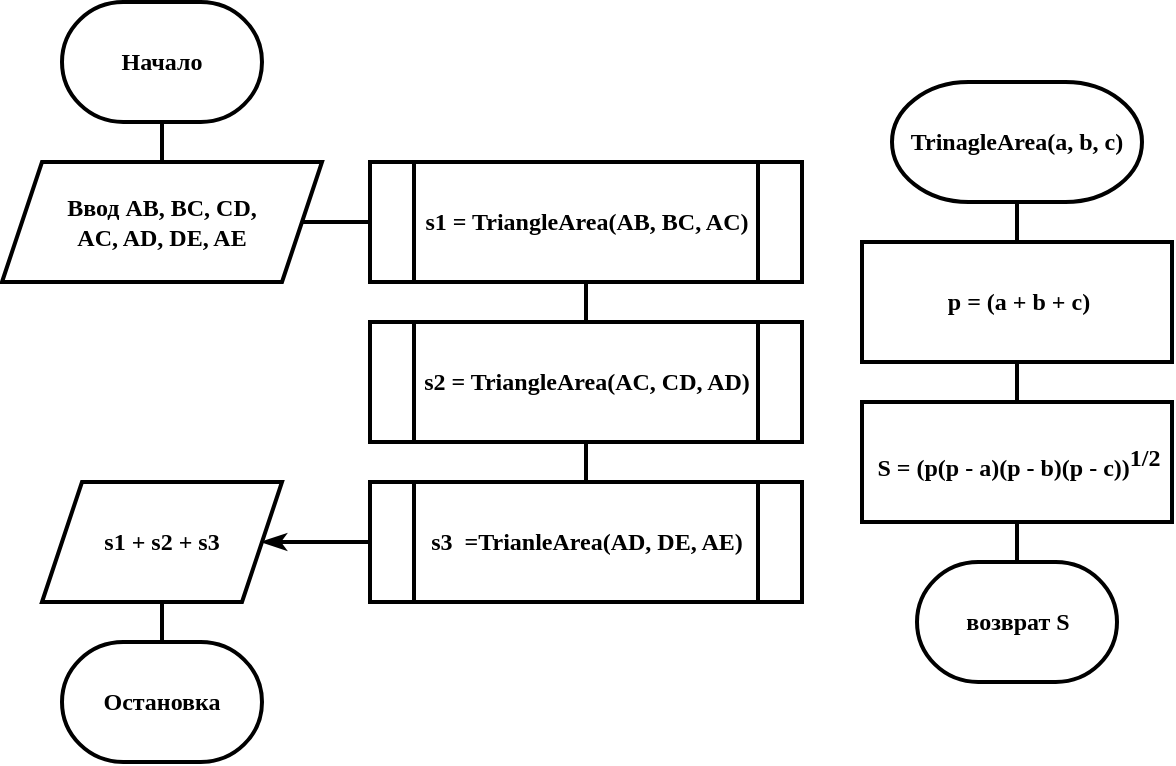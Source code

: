 <mxfile version="14.6.9" type="github">
  <diagram id="eZZpxYdVpgs_wxXjZtk5" name="Page-1">
    <mxGraphModel dx="1422" dy="762" grid="1" gridSize="10" guides="1" tooltips="1" connect="1" arrows="1" fold="1" page="1" pageScale="1" pageWidth="827" pageHeight="1169" math="0" shadow="0">
      <root>
        <mxCell id="0" />
        <mxCell id="1" parent="0" />
        <mxCell id="1gp9kKd6AoPWOsmjoUxT-1" value="Начало" style="strokeWidth=2;html=1;shape=mxgraph.flowchart.terminator;whiteSpace=wrap;fontFamily=Times New Roman;fontSize=12;fontStyle=1" vertex="1" parent="1">
          <mxGeometry x="90" y="70" width="100" height="60" as="geometry" />
        </mxCell>
        <mxCell id="1gp9kKd6AoPWOsmjoUxT-2" value="Ввод AB, BC, CD,&lt;br style=&quot;font-size: 12px;&quot;&gt;AC, AD, DE, AE" style="shape=parallelogram;perimeter=parallelogramPerimeter;whiteSpace=wrap;html=1;fixedSize=1;strokeWidth=2;fontFamily=Times New Roman;fontSize=12;fontStyle=1" vertex="1" parent="1">
          <mxGeometry x="60" y="150" width="160" height="60" as="geometry" />
        </mxCell>
        <mxCell id="1gp9kKd6AoPWOsmjoUxT-3" value="s1 = TriangleArea(AB, BC, AC)" style="shape=process;whiteSpace=wrap;html=1;backgroundOutline=1;strokeWidth=2;fontFamily=Times New Roman;fontSize=12;fontStyle=1" vertex="1" parent="1">
          <mxGeometry x="244" y="150" width="216" height="60" as="geometry" />
        </mxCell>
        <mxCell id="1gp9kKd6AoPWOsmjoUxT-8" value="s1 + s2 + s3" style="shape=parallelogram;perimeter=parallelogramPerimeter;whiteSpace=wrap;html=1;fixedSize=1;strokeWidth=2;fontFamily=Times New Roman;fontSize=12;fontStyle=1" vertex="1" parent="1">
          <mxGeometry x="80" y="310" width="120" height="60" as="geometry" />
        </mxCell>
        <mxCell id="1gp9kKd6AoPWOsmjoUxT-9" value="Остановка" style="strokeWidth=2;html=1;shape=mxgraph.flowchart.terminator;whiteSpace=wrap;fontFamily=Times New Roman;fontSize=12;fontStyle=1" vertex="1" parent="1">
          <mxGeometry x="90" y="390" width="100" height="60" as="geometry" />
        </mxCell>
        <mxCell id="1gp9kKd6AoPWOsmjoUxT-10" value="TrinagleArea(a, b, c)" style="strokeWidth=2;html=1;shape=mxgraph.flowchart.terminator;whiteSpace=wrap;fontFamily=Times New Roman;fontSize=12;fontStyle=1" vertex="1" parent="1">
          <mxGeometry x="505" y="110" width="125" height="60" as="geometry" />
        </mxCell>
        <mxCell id="1gp9kKd6AoPWOsmjoUxT-11" value="возврат S" style="strokeWidth=2;html=1;shape=mxgraph.flowchart.terminator;whiteSpace=wrap;fontFamily=Times New Roman;fontSize=12;fontStyle=1" vertex="1" parent="1">
          <mxGeometry x="517.5" y="350" width="100" height="60" as="geometry" />
        </mxCell>
        <mxCell id="1gp9kKd6AoPWOsmjoUxT-12" value="p = (a + b + c)" style="html=1;dashed=0;whitespace=wrap;strokeWidth=2;fontFamily=Times New Roman;fontSize=12;fontStyle=1" vertex="1" parent="1">
          <mxGeometry x="490" y="190" width="155" height="60" as="geometry" />
        </mxCell>
        <mxCell id="1gp9kKd6AoPWOsmjoUxT-13" value="S = (p(p - a)(p - b)(p - c))&lt;sup style=&quot;font-size: 12px;&quot;&gt;1/2&lt;/sup&gt;" style="html=1;dashed=0;whitespace=wrap;strokeWidth=2;fontFamily=Times New Roman;fontSize=12;fontStyle=1" vertex="1" parent="1">
          <mxGeometry x="490" y="270" width="155" height="60" as="geometry" />
        </mxCell>
        <mxCell id="1gp9kKd6AoPWOsmjoUxT-14" value="s2 = TriangleArea(AC, CD, AD)" style="shape=process;whiteSpace=wrap;html=1;backgroundOutline=1;strokeWidth=2;fontFamily=Times New Roman;fontSize=12;fontStyle=1" vertex="1" parent="1">
          <mxGeometry x="244" y="230" width="216" height="60" as="geometry" />
        </mxCell>
        <mxCell id="1gp9kKd6AoPWOsmjoUxT-15" value="s3&amp;nbsp; =TrianleArea(AD, DE, AE)" style="shape=process;whiteSpace=wrap;html=1;backgroundOutline=1;strokeWidth=2;fontFamily=Times New Roman;fontSize=12;fontStyle=1" vertex="1" parent="1">
          <mxGeometry x="244" y="310" width="216" height="60" as="geometry" />
        </mxCell>
        <mxCell id="1gp9kKd6AoPWOsmjoUxT-16" value="" style="endArrow=none;html=1;entryX=0.5;entryY=1;entryDx=0;entryDy=0;entryPerimeter=0;exitX=0.5;exitY=0;exitDx=0;exitDy=0;strokeWidth=2;fontFamily=Times New Roman;fontSize=12;fontStyle=1" edge="1" parent="1" source="1gp9kKd6AoPWOsmjoUxT-2" target="1gp9kKd6AoPWOsmjoUxT-1">
          <mxGeometry width="50" height="50" relative="1" as="geometry">
            <mxPoint x="220" y="140" as="sourcePoint" />
            <mxPoint x="270" y="90" as="targetPoint" />
          </mxGeometry>
        </mxCell>
        <mxCell id="1gp9kKd6AoPWOsmjoUxT-18" value="" style="endArrow=none;html=1;entryX=1;entryY=0.5;entryDx=0;entryDy=0;exitX=0;exitY=0.5;exitDx=0;exitDy=0;strokeWidth=2;fontFamily=Times New Roman;fontSize=12;fontStyle=1" edge="1" parent="1" source="1gp9kKd6AoPWOsmjoUxT-3" target="1gp9kKd6AoPWOsmjoUxT-2">
          <mxGeometry width="50" height="50" relative="1" as="geometry">
            <mxPoint x="140" y="170" as="sourcePoint" />
            <mxPoint x="140" y="150" as="targetPoint" />
          </mxGeometry>
        </mxCell>
        <mxCell id="1gp9kKd6AoPWOsmjoUxT-19" value="" style="endArrow=none;html=1;entryX=0.5;entryY=1;entryDx=0;entryDy=0;exitX=0.5;exitY=0;exitDx=0;exitDy=0;strokeWidth=2;fontFamily=Times New Roman;fontSize=12;fontStyle=1" edge="1" parent="1" source="1gp9kKd6AoPWOsmjoUxT-14" target="1gp9kKd6AoPWOsmjoUxT-3">
          <mxGeometry width="50" height="50" relative="1" as="geometry">
            <mxPoint x="184" y="180" as="sourcePoint" />
            <mxPoint x="184" y="160" as="targetPoint" />
          </mxGeometry>
        </mxCell>
        <mxCell id="1gp9kKd6AoPWOsmjoUxT-20" value="" style="endArrow=none;html=1;entryX=0.5;entryY=1;entryDx=0;entryDy=0;exitX=0.5;exitY=0;exitDx=0;exitDy=0;strokeWidth=2;fontFamily=Times New Roman;fontSize=12;fontStyle=1" edge="1" parent="1" source="1gp9kKd6AoPWOsmjoUxT-15" target="1gp9kKd6AoPWOsmjoUxT-14">
          <mxGeometry width="50" height="50" relative="1" as="geometry">
            <mxPoint x="194" y="190" as="sourcePoint" />
            <mxPoint x="194" y="170" as="targetPoint" />
          </mxGeometry>
        </mxCell>
        <mxCell id="1gp9kKd6AoPWOsmjoUxT-21" value="" style="endArrow=none;html=1;exitX=0.5;exitY=0;exitDx=0;exitDy=0;exitPerimeter=0;strokeWidth=2;fontFamily=Times New Roman;fontSize=12;fontStyle=1" edge="1" parent="1" source="1gp9kKd6AoPWOsmjoUxT-9" target="1gp9kKd6AoPWOsmjoUxT-8">
          <mxGeometry width="50" height="50" relative="1" as="geometry">
            <mxPoint x="280" y="320" as="sourcePoint" />
            <mxPoint x="280" y="300" as="targetPoint" />
          </mxGeometry>
        </mxCell>
        <mxCell id="1gp9kKd6AoPWOsmjoUxT-23" value="" style="endArrow=none;html=1;entryX=0.5;entryY=1;entryDx=0;entryDy=0;entryPerimeter=0;strokeWidth=2;fontFamily=Times New Roman;fontSize=12;fontStyle=1" edge="1" parent="1" source="1gp9kKd6AoPWOsmjoUxT-12" target="1gp9kKd6AoPWOsmjoUxT-10">
          <mxGeometry width="50" height="50" relative="1" as="geometry">
            <mxPoint x="380" y="370" as="sourcePoint" />
            <mxPoint x="380" y="350" as="targetPoint" />
          </mxGeometry>
        </mxCell>
        <mxCell id="1gp9kKd6AoPWOsmjoUxT-24" value="" style="endArrow=none;html=1;entryX=0.5;entryY=1;entryDx=0;entryDy=0;exitX=0.5;exitY=0;exitDx=0;exitDy=0;strokeWidth=2;fontFamily=Times New Roman;fontSize=12;fontStyle=1" edge="1" parent="1" source="1gp9kKd6AoPWOsmjoUxT-13" target="1gp9kKd6AoPWOsmjoUxT-12">
          <mxGeometry width="50" height="50" relative="1" as="geometry">
            <mxPoint x="550" y="200" as="sourcePoint" />
            <mxPoint x="550" y="180" as="targetPoint" />
          </mxGeometry>
        </mxCell>
        <mxCell id="1gp9kKd6AoPWOsmjoUxT-25" value="" style="endArrow=none;html=1;entryX=0.5;entryY=1;entryDx=0;entryDy=0;exitX=0.5;exitY=0;exitDx=0;exitDy=0;exitPerimeter=0;strokeWidth=2;fontFamily=Times New Roman;fontSize=12;fontStyle=1" edge="1" parent="1" source="1gp9kKd6AoPWOsmjoUxT-11" target="1gp9kKd6AoPWOsmjoUxT-13">
          <mxGeometry width="50" height="50" relative="1" as="geometry">
            <mxPoint x="560" y="210" as="sourcePoint" />
            <mxPoint x="560" y="190" as="targetPoint" />
          </mxGeometry>
        </mxCell>
        <mxCell id="1gp9kKd6AoPWOsmjoUxT-26" value="" style="endArrow=classicThin;html=1;entryX=1;entryY=0.5;entryDx=0;entryDy=0;exitX=0;exitY=0.5;exitDx=0;exitDy=0;strokeWidth=2;endFill=1;fontFamily=Times New Roman;fontSize=12;fontStyle=1" edge="1" parent="1" source="1gp9kKd6AoPWOsmjoUxT-15" target="1gp9kKd6AoPWOsmjoUxT-8">
          <mxGeometry width="50" height="50" relative="1" as="geometry">
            <mxPoint x="240" y="530" as="sourcePoint" />
            <mxPoint x="290" y="480" as="targetPoint" />
          </mxGeometry>
        </mxCell>
      </root>
    </mxGraphModel>
  </diagram>
</mxfile>
